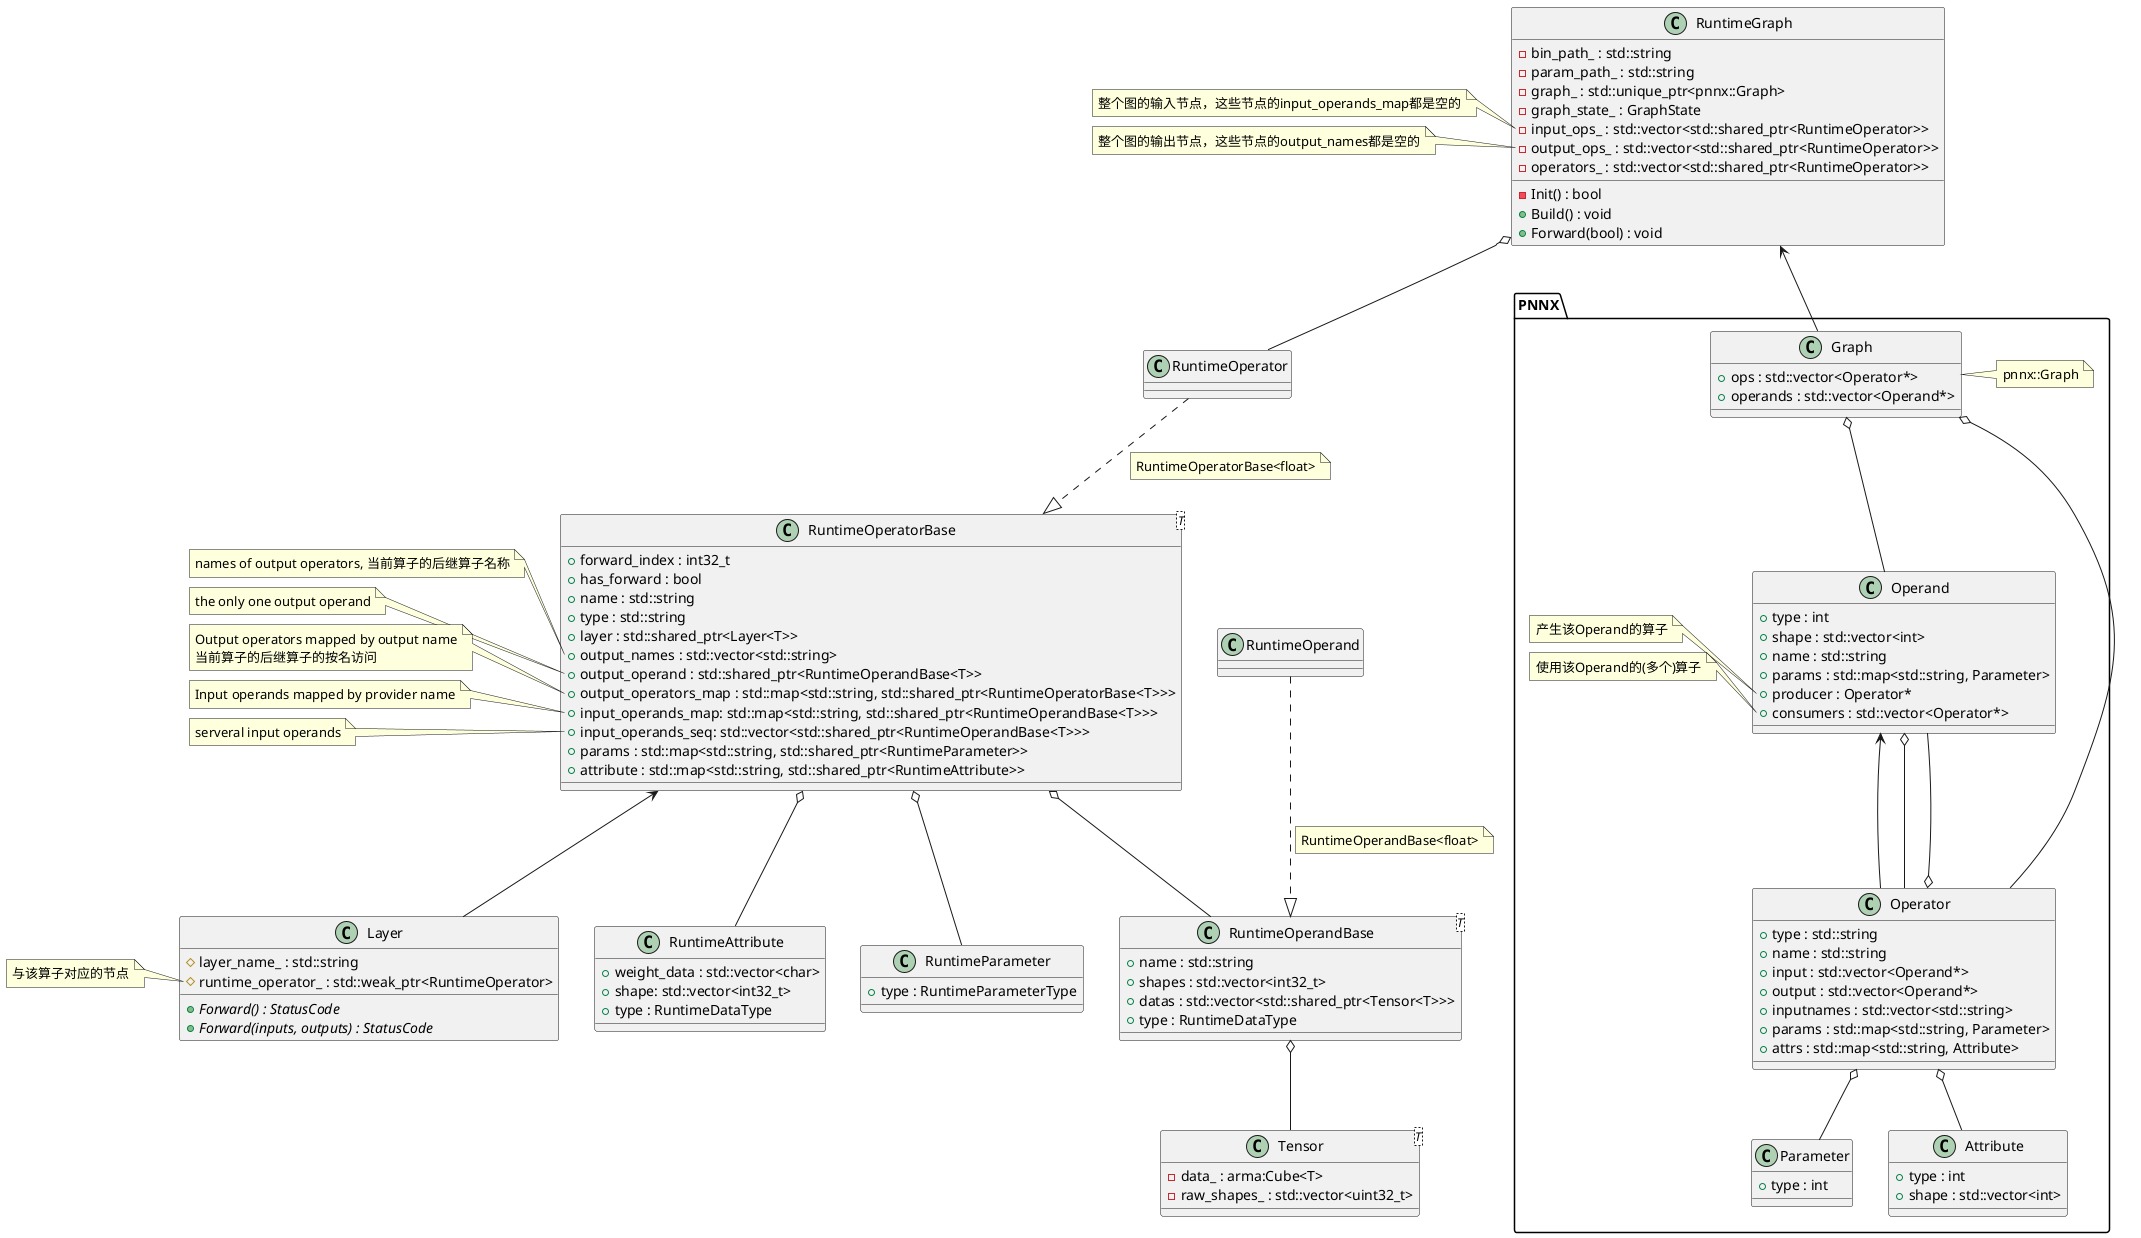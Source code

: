 @startuml ComputeGraph_Structure
' 基础数据结构
class Tensor<T> {
  - data_ : arma:Cube<T>
  - raw_shapes_ : std::vector<uint32_t>
}

class RuntimeAttribute {
  + weight_data : std::vector<char>
  + shape: std::vector<int32_t>
  + type : RuntimeDataType
}
class RuntimeParameter {
  + type : RuntimeParameterType
}

' 核心数据结构RuntimeOperandBase
class RuntimeOperandBase<T> {
  + name : std::string 
  + shapes : std::vector<int32_t>
  + datas : std::vector<std::shared_ptr<Tensor<T>>>
  + type : RuntimeDataType 
} 
RuntimeOperandBase o-- Tensor

class RuntimeOperand {}
RuntimeOperand ..|> RuntimeOperandBase
note left on link : RuntimeOperandBase<float>

' 核心数据结构RuntimeOperatorBase
class RuntimeOperatorBase<T> {
  + forward_index : int32_t
  + has_forward : bool 
  + name : std::string
  + type : std::string
  + layer : std::shared_ptr<Layer<T>>
  + output_names : std::vector<std::string>
  + output_operand : std::shared_ptr<RuntimeOperandBase<T>>
  + output_operators_map : std::map<std::string, std::shared_ptr<RuntimeOperatorBase<T>>>
  + input_operands_map: std::map<std::string, std::shared_ptr<RuntimeOperandBase<T>>>
  + input_operands_seq: std::vector<std::shared_ptr<RuntimeOperandBase<T>>>
  + params : std::map<std::string, std::shared_ptr<RuntimeParameter>>
  + attribute : std::map<std::string, std::shared_ptr<RuntimeAttribute>>
}
RuntimeOperatorBase o-- RuntimeOperandBase
RuntimeOperatorBase o-- RuntimeParameter
RuntimeOperatorBase o-- RuntimeAttribute
RuntimeOperatorBase <-- Layer
RuntimeOperator ..|> RuntimeOperatorBase 
note left on link : RuntimeOperatorBase<float>

note left of RuntimeOperatorBase::output_names
  names of output operators, 当前算子的后继算子名称
end note

note left of RuntimeOperatorBase::output_operand
  the only one output operand
end note 

note left of RuntimeOperatorBase::output_operators_map
  Output operators mapped by output name
  当前算子的后继算子的按名访问
end note 

note left of RuntimeOperatorBase::input_operands_map
   Input operands mapped by provider name
end note 

note left of RuntimeOperatorBase::input_operands_seq
  serveral input operands
end note 


' 核心数据结构RuntimeGraph
class RuntimeGraph {
  - bin_path_ : std::string
  - param_path_ : std::string 
  - graph_ : std::unique_ptr<pnnx::Graph> 
  - graph_state_ : GraphState 
  - input_ops_ : std::vector<std::shared_ptr<RuntimeOperator>> 
  - output_ops_ : std::vector<std::shared_ptr<RuntimeOperator>>
  - operators_ : std::vector<std::shared_ptr<RuntimeOperator>> 
  - Init() : bool
  + Build() : void 
  + Forward(bool) : void 
}
' RuntimeGraph <-- Graph
RuntimeGraph o-- RuntimeOperator

note left of RuntimeGraph::input_ops_ 
  整个图的输入节点，这些节点的input_operands_map都是空的
end note

note left of RuntimeGraph::output_ops_ 
  整个图的输出节点，这些节点的output_names都是空的
end note



' PNNX格式的数据结构
package PNNX {
  class Parameter{ 
    + type : int
  }
  class Attribute{
    + type : int
    + shape : std::vector<int>
  }
  class Operand{
    + type : int
    + shape : std::vector<int>
    + name : std::string
    + params : std::map<std::string, Parameter>
    + producer : Operator*
    + consumers : std::vector<Operator*>
  }
  Operand <-- Operator
  Operand o-- Operator

  note left of Operand::producer 
    产生该Operand的算子
  end note

  note left of Operand::consumers
    使用该Operand的(多个)算子
  end note

  class Operator { 
    + type : std::string
    + name : std::string
    + input : std::vector<Operand*>
    + output : std::vector<Operand*>
    + inputnames : std::vector<std::string>
    + params : std::map<std::string, Parameter>
    + attrs : std::map<std::string, Attribute>
  }
  Operator o-- Parameter
  Operator o-- Attribute 
  Operator o-- Operand

  class Graph {
    + ops : std::vector<Operator*>
    + operands : std::vector<Operand*>
  }
  note right of Graph : pnnx::Graph
  Graph o-- Operator
  Graph o-- Operand 
  RuntimeGraph <-- Graph
}


class Layer{
  + {abstract} Forward() : StatusCode
  + {abstract} Forward(inputs, outputs) : StatusCode
  # layer_name_ : std::string
  # runtime_operator_ : std::weak_ptr<RuntimeOperator>
}
note left of Layer::runtime_operator_
  与该算子对应的节点
end note 


@enduml